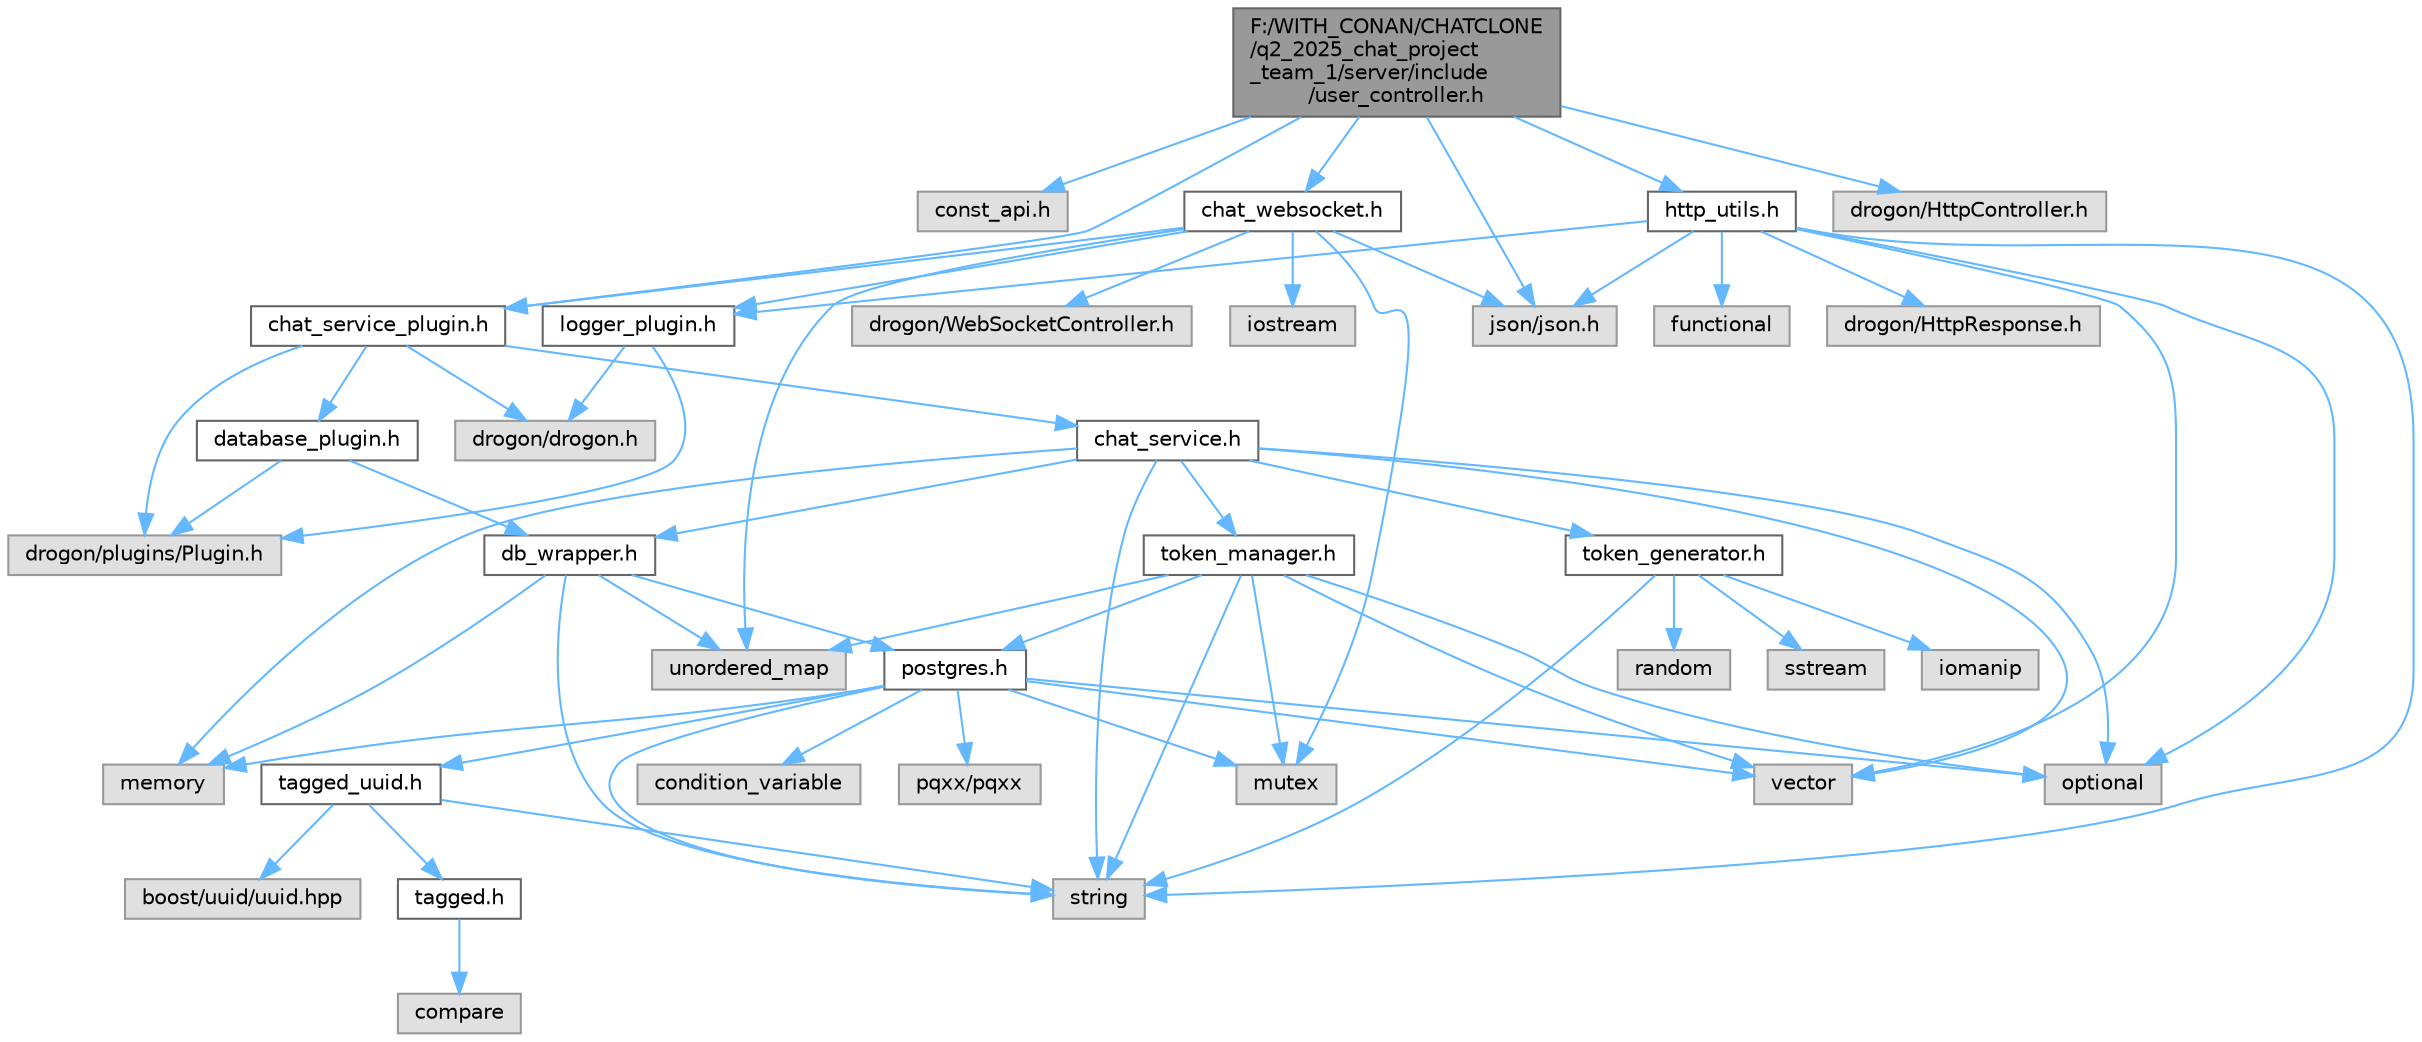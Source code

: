 digraph "F:/WITH_CONAN/CHATCLONE/q2_2025_chat_project_team_1/server/include/user_controller.h"
{
 // LATEX_PDF_SIZE
  bgcolor="transparent";
  edge [fontname=Helvetica,fontsize=10,labelfontname=Helvetica,labelfontsize=10];
  node [fontname=Helvetica,fontsize=10,shape=box,height=0.2,width=0.4];
  Node1 [id="Node000001",label="F:/WITH_CONAN/CHATCLONE\l/q2_2025_chat_project\l_team_1/server/include\l/user_controller.h",height=0.2,width=0.4,color="gray40", fillcolor="grey60", style="filled", fontcolor="black",tooltip="Заголовочный файл для класса UserController, реализующего REST API для работы с пользователями."];
  Node1 -> Node2 [id="edge1_Node000001_Node000002",color="steelblue1",style="solid",tooltip=" "];
  Node2 [id="Node000002",label="const_api.h",height=0.2,width=0.4,color="grey60", fillcolor="#E0E0E0", style="filled",tooltip=" "];
  Node1 -> Node3 [id="edge2_Node000001_Node000003",color="steelblue1",style="solid",tooltip=" "];
  Node3 [id="Node000003",label="http_utils.h",height=0.2,width=0.4,color="grey40", fillcolor="white", style="filled",URL="$http__utils_8h.html",tooltip="Заголовочный файл, содержащий вспомогательные функции для обработки HTTP-запросов и ответов."];
  Node3 -> Node4 [id="edge3_Node000003_Node000004",color="steelblue1",style="solid",tooltip=" "];
  Node4 [id="Node000004",label="logger_plugin.h",height=0.2,width=0.4,color="grey40", fillcolor="white", style="filled",URL="$logger__plugin_8h.html",tooltip="Заголовочный файл для класса LoggerPlugin, реализующего плагин для логирования событий чата."];
  Node4 -> Node5 [id="edge4_Node000004_Node000005",color="steelblue1",style="solid",tooltip=" "];
  Node5 [id="Node000005",label="drogon/plugins/Plugin.h",height=0.2,width=0.4,color="grey60", fillcolor="#E0E0E0", style="filled",tooltip=" "];
  Node4 -> Node6 [id="edge5_Node000004_Node000006",color="steelblue1",style="solid",tooltip=" "];
  Node6 [id="Node000006",label="drogon/drogon.h",height=0.2,width=0.4,color="grey60", fillcolor="#E0E0E0", style="filled",tooltip=" "];
  Node3 -> Node7 [id="edge6_Node000003_Node000007",color="steelblue1",style="solid",tooltip=" "];
  Node7 [id="Node000007",label="drogon/HttpResponse.h",height=0.2,width=0.4,color="grey60", fillcolor="#E0E0E0", style="filled",tooltip=" "];
  Node3 -> Node8 [id="edge7_Node000003_Node000008",color="steelblue1",style="solid",tooltip=" "];
  Node8 [id="Node000008",label="json/json.h",height=0.2,width=0.4,color="grey60", fillcolor="#E0E0E0", style="filled",tooltip=" "];
  Node3 -> Node9 [id="edge8_Node000003_Node000009",color="steelblue1",style="solid",tooltip=" "];
  Node9 [id="Node000009",label="functional",height=0.2,width=0.4,color="grey60", fillcolor="#E0E0E0", style="filled",tooltip=" "];
  Node3 -> Node10 [id="edge9_Node000003_Node000010",color="steelblue1",style="solid",tooltip=" "];
  Node10 [id="Node000010",label="optional",height=0.2,width=0.4,color="grey60", fillcolor="#E0E0E0", style="filled",tooltip=" "];
  Node3 -> Node11 [id="edge10_Node000003_Node000011",color="steelblue1",style="solid",tooltip=" "];
  Node11 [id="Node000011",label="string",height=0.2,width=0.4,color="grey60", fillcolor="#E0E0E0", style="filled",tooltip=" "];
  Node3 -> Node12 [id="edge11_Node000003_Node000012",color="steelblue1",style="solid",tooltip=" "];
  Node12 [id="Node000012",label="vector",height=0.2,width=0.4,color="grey60", fillcolor="#E0E0E0", style="filled",tooltip=" "];
  Node1 -> Node13 [id="edge12_Node000001_Node000013",color="steelblue1",style="solid",tooltip=" "];
  Node13 [id="Node000013",label="chat_service_plugin.h",height=0.2,width=0.4,color="grey40", fillcolor="white", style="filled",URL="$chat__service__plugin_8h.html",tooltip="Заголовочный файл для класса ChatServicePlugin, реализующего плагин для доступа к ChatService."];
  Node13 -> Node14 [id="edge13_Node000013_Node000014",color="steelblue1",style="solid",tooltip=" "];
  Node14 [id="Node000014",label="chat_service.h",height=0.2,width=0.4,color="grey40", fillcolor="white", style="filled",URL="$chat__service_8h.html",tooltip="Заголовочный файл для класса ChatService, предоставляющего интерфейс для управления чатом."];
  Node14 -> Node15 [id="edge14_Node000014_Node000015",color="steelblue1",style="solid",tooltip=" "];
  Node15 [id="Node000015",label="token_manager.h",height=0.2,width=0.4,color="grey40", fillcolor="white", style="filled",URL="$token__manager_8h.html",tooltip="Заголовочный файл для класса TokenManager, управляющего токенами аутентификации."];
  Node15 -> Node16 [id="edge15_Node000015_Node000016",color="steelblue1",style="solid",tooltip=" "];
  Node16 [id="Node000016",label="postgres.h",height=0.2,width=0.4,color="grey40", fillcolor="white", style="filled",URL="$postgres_8h.html",tooltip="Заголовочный файл, определяющий интерфейс для работы с базой данных PostgreSQL."];
  Node16 -> Node17 [id="edge16_Node000016_Node000017",color="steelblue1",style="solid",tooltip=" "];
  Node17 [id="Node000017",label="condition_variable",height=0.2,width=0.4,color="grey60", fillcolor="#E0E0E0", style="filled",tooltip=" "];
  Node16 -> Node18 [id="edge17_Node000016_Node000018",color="steelblue1",style="solid",tooltip=" "];
  Node18 [id="Node000018",label="pqxx/pqxx",height=0.2,width=0.4,color="grey60", fillcolor="#E0E0E0", style="filled",tooltip=" "];
  Node16 -> Node19 [id="edge18_Node000016_Node000019",color="steelblue1",style="solid",tooltip=" "];
  Node19 [id="Node000019",label="memory",height=0.2,width=0.4,color="grey60", fillcolor="#E0E0E0", style="filled",tooltip=" "];
  Node16 -> Node12 [id="edge19_Node000016_Node000012",color="steelblue1",style="solid",tooltip=" "];
  Node16 -> Node10 [id="edge20_Node000016_Node000010",color="steelblue1",style="solid",tooltip=" "];
  Node16 -> Node11 [id="edge21_Node000016_Node000011",color="steelblue1",style="solid",tooltip=" "];
  Node16 -> Node20 [id="edge22_Node000016_Node000020",color="steelblue1",style="solid",tooltip=" "];
  Node20 [id="Node000020",label="mutex",height=0.2,width=0.4,color="grey60", fillcolor="#E0E0E0", style="filled",tooltip=" "];
  Node16 -> Node21 [id="edge23_Node000016_Node000021",color="steelblue1",style="solid",tooltip=" "];
  Node21 [id="Node000021",label="tagged_uuid.h",height=0.2,width=0.4,color="grey40", fillcolor="white", style="filled",URL="$tagged__uuid_8h.html",tooltip="Заголовочный файл, содержащий утилиты для работы с UUID."];
  Node21 -> Node22 [id="edge24_Node000021_Node000022",color="steelblue1",style="solid",tooltip=" "];
  Node22 [id="Node000022",label="boost/uuid/uuid.hpp",height=0.2,width=0.4,color="grey60", fillcolor="#E0E0E0", style="filled",tooltip=" "];
  Node21 -> Node11 [id="edge25_Node000021_Node000011",color="steelblue1",style="solid",tooltip=" "];
  Node21 -> Node23 [id="edge26_Node000021_Node000023",color="steelblue1",style="solid",tooltip=" "];
  Node23 [id="Node000023",label="tagged.h",height=0.2,width=0.4,color="grey40", fillcolor="white", style="filled",URL="$tagged_8h.html",tooltip="Заголовочный файл, содержащий общие утилиты и шаблоны классов."];
  Node23 -> Node24 [id="edge27_Node000023_Node000024",color="steelblue1",style="solid",tooltip=" "];
  Node24 [id="Node000024",label="compare",height=0.2,width=0.4,color="grey60", fillcolor="#E0E0E0", style="filled",tooltip=" "];
  Node15 -> Node20 [id="edge28_Node000015_Node000020",color="steelblue1",style="solid",tooltip=" "];
  Node15 -> Node10 [id="edge29_Node000015_Node000010",color="steelblue1",style="solid",tooltip=" "];
  Node15 -> Node11 [id="edge30_Node000015_Node000011",color="steelblue1",style="solid",tooltip=" "];
  Node15 -> Node25 [id="edge31_Node000015_Node000025",color="steelblue1",style="solid",tooltip=" "];
  Node25 [id="Node000025",label="unordered_map",height=0.2,width=0.4,color="grey60", fillcolor="#E0E0E0", style="filled",tooltip=" "];
  Node15 -> Node12 [id="edge32_Node000015_Node000012",color="steelblue1",style="solid",tooltip=" "];
  Node14 -> Node26 [id="edge33_Node000014_Node000026",color="steelblue1",style="solid",tooltip=" "];
  Node26 [id="Node000026",label="token_generator.h",height=0.2,width=0.4,color="grey40", fillcolor="white", style="filled",URL="$token__generator_8h.html",tooltip="Заголовочный файл, содержащий классы для генерации токенов."];
  Node26 -> Node27 [id="edge34_Node000026_Node000027",color="steelblue1",style="solid",tooltip=" "];
  Node27 [id="Node000027",label="iomanip",height=0.2,width=0.4,color="grey60", fillcolor="#E0E0E0", style="filled",tooltip=" "];
  Node26 -> Node28 [id="edge35_Node000026_Node000028",color="steelblue1",style="solid",tooltip=" "];
  Node28 [id="Node000028",label="random",height=0.2,width=0.4,color="grey60", fillcolor="#E0E0E0", style="filled",tooltip=" "];
  Node26 -> Node29 [id="edge36_Node000026_Node000029",color="steelblue1",style="solid",tooltip=" "];
  Node29 [id="Node000029",label="sstream",height=0.2,width=0.4,color="grey60", fillcolor="#E0E0E0", style="filled",tooltip=" "];
  Node26 -> Node11 [id="edge37_Node000026_Node000011",color="steelblue1",style="solid",tooltip=" "];
  Node14 -> Node30 [id="edge38_Node000014_Node000030",color="steelblue1",style="solid",tooltip=" "];
  Node30 [id="Node000030",label="db_wrapper.h",height=0.2,width=0.4,color="grey40", fillcolor="white", style="filled",URL="$db__wrapper_8h.html",tooltip="Заголовочный файл для класса IRCDBWrapper, предоставляющего интерфейс для взаимодействия с базой данн..."];
  Node30 -> Node11 [id="edge39_Node000030_Node000011",color="steelblue1",style="solid",tooltip=" "];
  Node30 -> Node25 [id="edge40_Node000030_Node000025",color="steelblue1",style="solid",tooltip=" "];
  Node30 -> Node19 [id="edge41_Node000030_Node000019",color="steelblue1",style="solid",tooltip=" "];
  Node30 -> Node16 [id="edge42_Node000030_Node000016",color="steelblue1",style="solid",tooltip=" "];
  Node14 -> Node19 [id="edge43_Node000014_Node000019",color="steelblue1",style="solid",tooltip=" "];
  Node14 -> Node10 [id="edge44_Node000014_Node000010",color="steelblue1",style="solid",tooltip=" "];
  Node14 -> Node11 [id="edge45_Node000014_Node000011",color="steelblue1",style="solid",tooltip=" "];
  Node14 -> Node12 [id="edge46_Node000014_Node000012",color="steelblue1",style="solid",tooltip=" "];
  Node13 -> Node31 [id="edge47_Node000013_Node000031",color="steelblue1",style="solid",tooltip=" "];
  Node31 [id="Node000031",label="database_plugin.h",height=0.2,width=0.4,color="grey40", fillcolor="white", style="filled",URL="$database__plugin_8h.html",tooltip="Заголовочный файл для класса DatabasePlugin, реализующего плагин для подключения к базе данных."];
  Node31 -> Node30 [id="edge48_Node000031_Node000030",color="steelblue1",style="solid",tooltip=" "];
  Node31 -> Node5 [id="edge49_Node000031_Node000005",color="steelblue1",style="solid",tooltip=" "];
  Node13 -> Node6 [id="edge50_Node000013_Node000006",color="steelblue1",style="solid",tooltip=" "];
  Node13 -> Node5 [id="edge51_Node000013_Node000005",color="steelblue1",style="solid",tooltip=" "];
  Node1 -> Node32 [id="edge52_Node000001_Node000032",color="steelblue1",style="solid",tooltip=" "];
  Node32 [id="Node000032",label="chat_websocket.h",height=0.2,width=0.4,color="grey40", fillcolor="white", style="filled",URL="$chat__websocket_8h.html",tooltip="Заголовочный файл для класса ChatWebSocket, реализующего WebSocket-соединение для чата."];
  Node32 -> Node13 [id="edge53_Node000032_Node000013",color="steelblue1",style="solid",tooltip=" "];
  Node32 -> Node4 [id="edge54_Node000032_Node000004",color="steelblue1",style="solid",tooltip=" "];
  Node32 -> Node33 [id="edge55_Node000032_Node000033",color="steelblue1",style="solid",tooltip=" "];
  Node33 [id="Node000033",label="drogon/WebSocketController.h",height=0.2,width=0.4,color="grey60", fillcolor="#E0E0E0", style="filled",tooltip=" "];
  Node32 -> Node8 [id="edge56_Node000032_Node000008",color="steelblue1",style="solid",tooltip=" "];
  Node32 -> Node34 [id="edge57_Node000032_Node000034",color="steelblue1",style="solid",tooltip=" "];
  Node34 [id="Node000034",label="iostream",height=0.2,width=0.4,color="grey60", fillcolor="#E0E0E0", style="filled",tooltip=" "];
  Node32 -> Node20 [id="edge58_Node000032_Node000020",color="steelblue1",style="solid",tooltip=" "];
  Node32 -> Node25 [id="edge59_Node000032_Node000025",color="steelblue1",style="solid",tooltip=" "];
  Node1 -> Node35 [id="edge60_Node000001_Node000035",color="steelblue1",style="solid",tooltip=" "];
  Node35 [id="Node000035",label="drogon/HttpController.h",height=0.2,width=0.4,color="grey60", fillcolor="#E0E0E0", style="filled",tooltip=" "];
  Node1 -> Node8 [id="edge61_Node000001_Node000008",color="steelblue1",style="solid",tooltip=" "];
}
